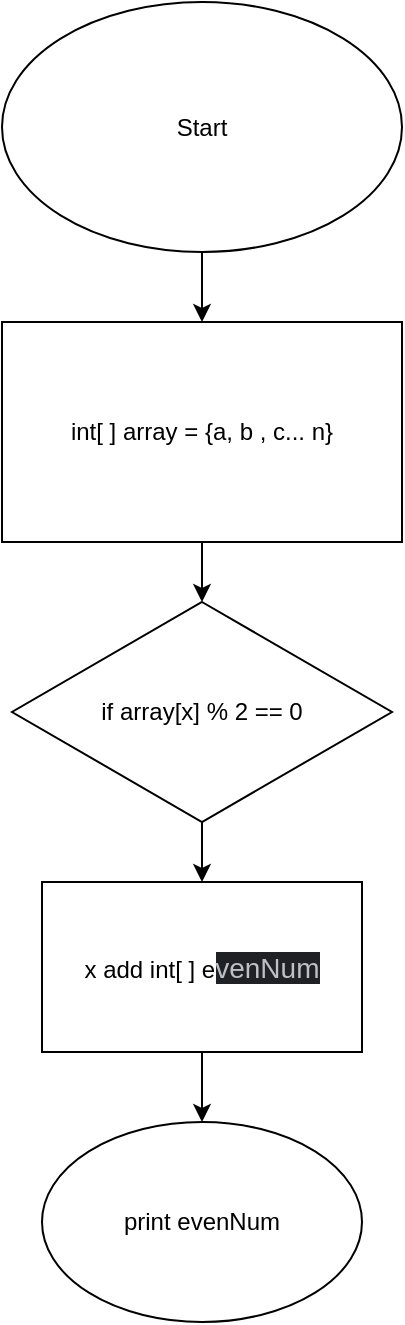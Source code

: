 <mxfile>
    <diagram id="kGJQNP8c8Fx2xXvivrwI" name="Page-1">
        <mxGraphModel dx="991" dy="476" grid="1" gridSize="10" guides="1" tooltips="1" connect="1" arrows="1" fold="1" page="1" pageScale="1" pageWidth="827" pageHeight="1169" math="0" shadow="0">
            <root>
                <mxCell id="0"/>
                <mxCell id="1" parent="0"/>
                <mxCell id="9" style="edgeStyle=none;html=1;exitX=0.5;exitY=1;exitDx=0;exitDy=0;entryX=0.5;entryY=0;entryDx=0;entryDy=0;" edge="1" parent="1" source="7" target="8">
                    <mxGeometry relative="1" as="geometry"/>
                </mxCell>
                <mxCell id="7" value="Start" style="ellipse;whiteSpace=wrap;html=1;" vertex="1" parent="1">
                    <mxGeometry x="320" y="50" width="200" height="125" as="geometry"/>
                </mxCell>
                <mxCell id="12" style="edgeStyle=none;html=1;exitX=0.5;exitY=1;exitDx=0;exitDy=0;" edge="1" parent="1" source="8" target="10">
                    <mxGeometry relative="1" as="geometry"/>
                </mxCell>
                <mxCell id="8" value="int[ ] array = {a, b , c... n}" style="whiteSpace=wrap;html=1;" vertex="1" parent="1">
                    <mxGeometry x="320" y="210" width="200" height="110" as="geometry"/>
                </mxCell>
                <mxCell id="15" style="edgeStyle=none;html=1;entryX=0.5;entryY=0;entryDx=0;entryDy=0;" edge="1" parent="1" source="10" target="14">
                    <mxGeometry relative="1" as="geometry"/>
                </mxCell>
                <mxCell id="10" value="if array[x] % 2 == 0&lt;br&gt;" style="rhombus;whiteSpace=wrap;html=1;" vertex="1" parent="1">
                    <mxGeometry x="325" y="350" width="190" height="110" as="geometry"/>
                </mxCell>
                <mxCell id="20" style="edgeStyle=none;html=1;exitX=0.5;exitY=1;exitDx=0;exitDy=0;entryX=0.5;entryY=0;entryDx=0;entryDy=0;" edge="1" parent="1" source="14" target="16">
                    <mxGeometry relative="1" as="geometry"/>
                </mxCell>
                <mxCell id="14" value="x add int[ ] e&lt;span style=&quot;color: rgb(189 , 193 , 198) ; font-family: &amp;#34;google sans text&amp;#34; , &amp;#34;arial&amp;#34; , sans-serif ; font-size: 14px ; background-color: rgb(32 , 33 , 36)&quot;&gt;venNum&lt;br&gt;&lt;/span&gt;" style="whiteSpace=wrap;html=1;" vertex="1" parent="1">
                    <mxGeometry x="340" y="490" width="160" height="85" as="geometry"/>
                </mxCell>
                <mxCell id="16" value="print evenNum" style="ellipse;whiteSpace=wrap;html=1;" vertex="1" parent="1">
                    <mxGeometry x="340" y="610" width="160" height="100" as="geometry"/>
                </mxCell>
            </root>
        </mxGraphModel>
    </diagram>
</mxfile>